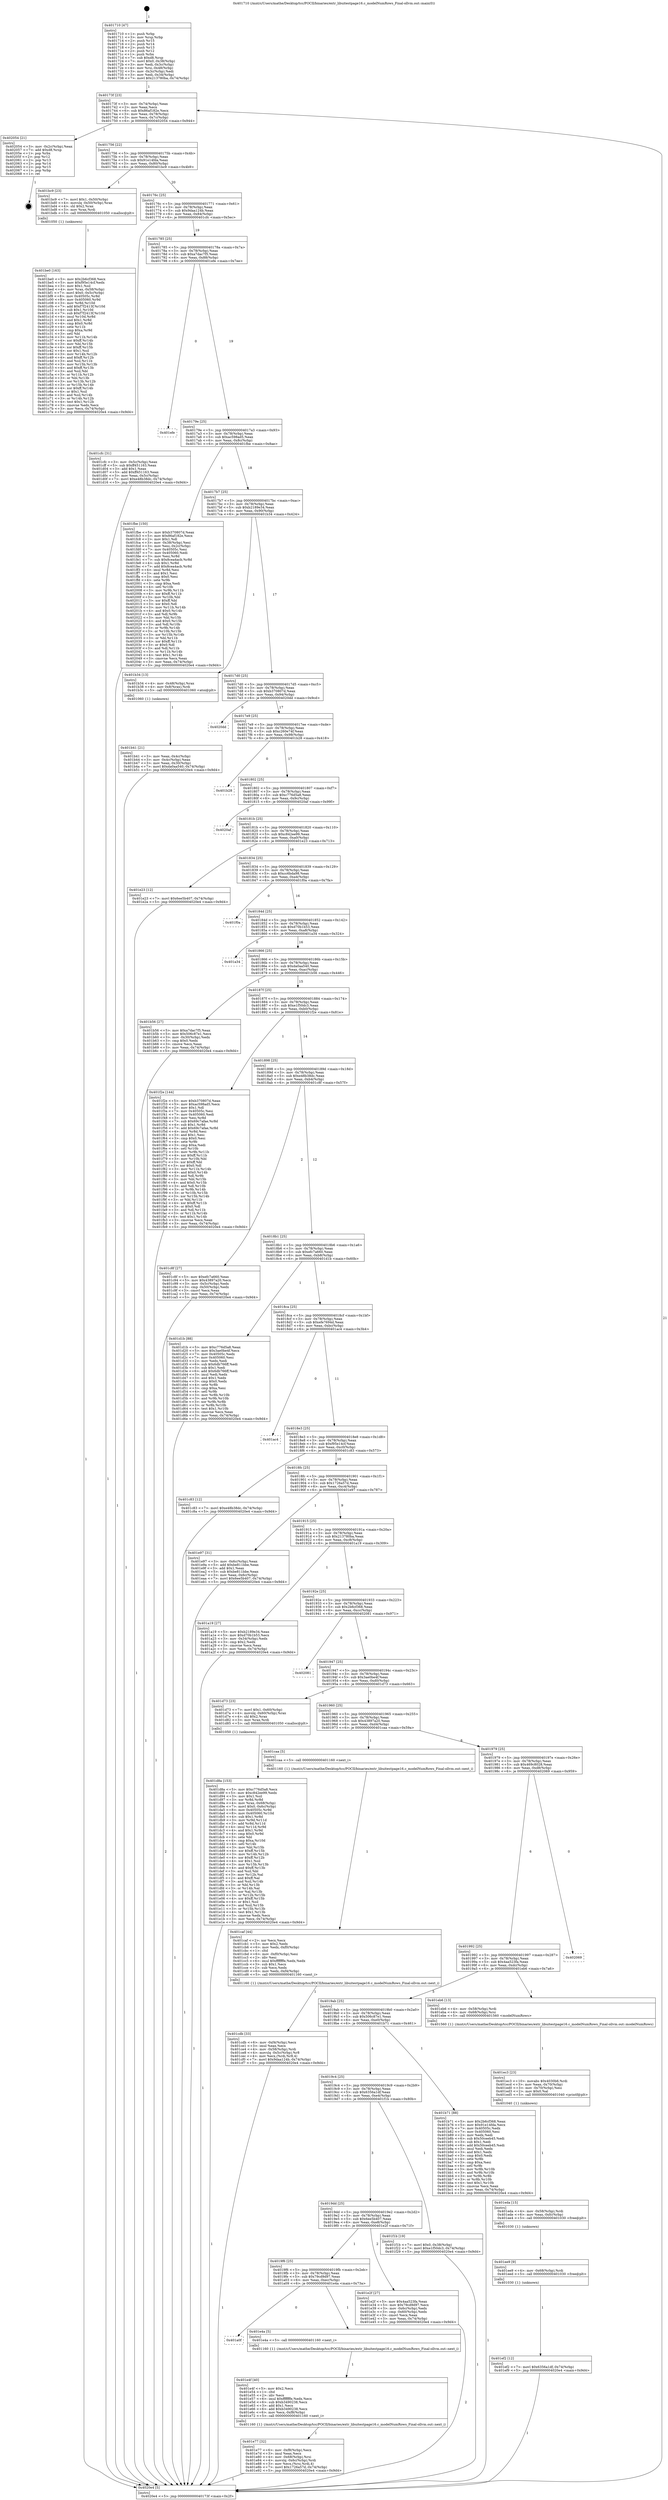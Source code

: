 digraph "0x401710" {
  label = "0x401710 (/mnt/c/Users/mathe/Desktop/tcc/POCII/binaries/extr_libuitestpage16.c_modelNumRows_Final-ollvm.out::main(0))"
  labelloc = "t"
  node[shape=record]

  Entry [label="",width=0.3,height=0.3,shape=circle,fillcolor=black,style=filled]
  "0x40173f" [label="{
     0x40173f [23]\l
     | [instrs]\l
     &nbsp;&nbsp;0x40173f \<+3\>: mov -0x74(%rbp),%eax\l
     &nbsp;&nbsp;0x401742 \<+2\>: mov %eax,%ecx\l
     &nbsp;&nbsp;0x401744 \<+6\>: sub $0x86af182e,%ecx\l
     &nbsp;&nbsp;0x40174a \<+3\>: mov %eax,-0x78(%rbp)\l
     &nbsp;&nbsp;0x40174d \<+3\>: mov %ecx,-0x7c(%rbp)\l
     &nbsp;&nbsp;0x401750 \<+6\>: je 0000000000402054 \<main+0x944\>\l
  }"]
  "0x402054" [label="{
     0x402054 [21]\l
     | [instrs]\l
     &nbsp;&nbsp;0x402054 \<+3\>: mov -0x2c(%rbp),%eax\l
     &nbsp;&nbsp;0x402057 \<+7\>: add $0xd8,%rsp\l
     &nbsp;&nbsp;0x40205e \<+1\>: pop %rbx\l
     &nbsp;&nbsp;0x40205f \<+2\>: pop %r12\l
     &nbsp;&nbsp;0x402061 \<+2\>: pop %r13\l
     &nbsp;&nbsp;0x402063 \<+2\>: pop %r14\l
     &nbsp;&nbsp;0x402065 \<+2\>: pop %r15\l
     &nbsp;&nbsp;0x402067 \<+1\>: pop %rbp\l
     &nbsp;&nbsp;0x402068 \<+1\>: ret\l
  }"]
  "0x401756" [label="{
     0x401756 [22]\l
     | [instrs]\l
     &nbsp;&nbsp;0x401756 \<+5\>: jmp 000000000040175b \<main+0x4b\>\l
     &nbsp;&nbsp;0x40175b \<+3\>: mov -0x78(%rbp),%eax\l
     &nbsp;&nbsp;0x40175e \<+5\>: sub $0x91e14fda,%eax\l
     &nbsp;&nbsp;0x401763 \<+3\>: mov %eax,-0x80(%rbp)\l
     &nbsp;&nbsp;0x401766 \<+6\>: je 0000000000401bc9 \<main+0x4b9\>\l
  }"]
  Exit [label="",width=0.3,height=0.3,shape=circle,fillcolor=black,style=filled,peripheries=2]
  "0x401bc9" [label="{
     0x401bc9 [23]\l
     | [instrs]\l
     &nbsp;&nbsp;0x401bc9 \<+7\>: movl $0x1,-0x50(%rbp)\l
     &nbsp;&nbsp;0x401bd0 \<+4\>: movslq -0x50(%rbp),%rax\l
     &nbsp;&nbsp;0x401bd4 \<+4\>: shl $0x2,%rax\l
     &nbsp;&nbsp;0x401bd8 \<+3\>: mov %rax,%rdi\l
     &nbsp;&nbsp;0x401bdb \<+5\>: call 0000000000401050 \<malloc@plt\>\l
     | [calls]\l
     &nbsp;&nbsp;0x401050 \{1\} (unknown)\l
  }"]
  "0x40176c" [label="{
     0x40176c [25]\l
     | [instrs]\l
     &nbsp;&nbsp;0x40176c \<+5\>: jmp 0000000000401771 \<main+0x61\>\l
     &nbsp;&nbsp;0x401771 \<+3\>: mov -0x78(%rbp),%eax\l
     &nbsp;&nbsp;0x401774 \<+5\>: sub $0x9daa124b,%eax\l
     &nbsp;&nbsp;0x401779 \<+6\>: mov %eax,-0x84(%rbp)\l
     &nbsp;&nbsp;0x40177f \<+6\>: je 0000000000401cfc \<main+0x5ec\>\l
  }"]
  "0x401ef2" [label="{
     0x401ef2 [12]\l
     | [instrs]\l
     &nbsp;&nbsp;0x401ef2 \<+7\>: movl $0x6356a1df,-0x74(%rbp)\l
     &nbsp;&nbsp;0x401ef9 \<+5\>: jmp 00000000004020e4 \<main+0x9d4\>\l
  }"]
  "0x401cfc" [label="{
     0x401cfc [31]\l
     | [instrs]\l
     &nbsp;&nbsp;0x401cfc \<+3\>: mov -0x5c(%rbp),%eax\l
     &nbsp;&nbsp;0x401cff \<+5\>: sub $0xff451163,%eax\l
     &nbsp;&nbsp;0x401d04 \<+3\>: add $0x1,%eax\l
     &nbsp;&nbsp;0x401d07 \<+5\>: add $0xff451163,%eax\l
     &nbsp;&nbsp;0x401d0c \<+3\>: mov %eax,-0x5c(%rbp)\l
     &nbsp;&nbsp;0x401d0f \<+7\>: movl $0xe48b38dc,-0x74(%rbp)\l
     &nbsp;&nbsp;0x401d16 \<+5\>: jmp 00000000004020e4 \<main+0x9d4\>\l
  }"]
  "0x401785" [label="{
     0x401785 [25]\l
     | [instrs]\l
     &nbsp;&nbsp;0x401785 \<+5\>: jmp 000000000040178a \<main+0x7a\>\l
     &nbsp;&nbsp;0x40178a \<+3\>: mov -0x78(%rbp),%eax\l
     &nbsp;&nbsp;0x40178d \<+5\>: sub $0xa7dac7f5,%eax\l
     &nbsp;&nbsp;0x401792 \<+6\>: mov %eax,-0x88(%rbp)\l
     &nbsp;&nbsp;0x401798 \<+6\>: je 0000000000401efe \<main+0x7ee\>\l
  }"]
  "0x401ee9" [label="{
     0x401ee9 [9]\l
     | [instrs]\l
     &nbsp;&nbsp;0x401ee9 \<+4\>: mov -0x68(%rbp),%rdi\l
     &nbsp;&nbsp;0x401eed \<+5\>: call 0000000000401030 \<free@plt\>\l
     | [calls]\l
     &nbsp;&nbsp;0x401030 \{1\} (unknown)\l
  }"]
  "0x401efe" [label="{
     0x401efe\l
  }", style=dashed]
  "0x40179e" [label="{
     0x40179e [25]\l
     | [instrs]\l
     &nbsp;&nbsp;0x40179e \<+5\>: jmp 00000000004017a3 \<main+0x93\>\l
     &nbsp;&nbsp;0x4017a3 \<+3\>: mov -0x78(%rbp),%eax\l
     &nbsp;&nbsp;0x4017a6 \<+5\>: sub $0xac598ad5,%eax\l
     &nbsp;&nbsp;0x4017ab \<+6\>: mov %eax,-0x8c(%rbp)\l
     &nbsp;&nbsp;0x4017b1 \<+6\>: je 0000000000401fbe \<main+0x8ae\>\l
  }"]
  "0x401eda" [label="{
     0x401eda [15]\l
     | [instrs]\l
     &nbsp;&nbsp;0x401eda \<+4\>: mov -0x58(%rbp),%rdi\l
     &nbsp;&nbsp;0x401ede \<+6\>: mov %eax,-0xfc(%rbp)\l
     &nbsp;&nbsp;0x401ee4 \<+5\>: call 0000000000401030 \<free@plt\>\l
     | [calls]\l
     &nbsp;&nbsp;0x401030 \{1\} (unknown)\l
  }"]
  "0x401fbe" [label="{
     0x401fbe [150]\l
     | [instrs]\l
     &nbsp;&nbsp;0x401fbe \<+5\>: mov $0xb370807d,%eax\l
     &nbsp;&nbsp;0x401fc3 \<+5\>: mov $0x86af182e,%ecx\l
     &nbsp;&nbsp;0x401fc8 \<+2\>: mov $0x1,%dl\l
     &nbsp;&nbsp;0x401fca \<+3\>: mov -0x38(%rbp),%esi\l
     &nbsp;&nbsp;0x401fcd \<+3\>: mov %esi,-0x2c(%rbp)\l
     &nbsp;&nbsp;0x401fd0 \<+7\>: mov 0x40505c,%esi\l
     &nbsp;&nbsp;0x401fd7 \<+7\>: mov 0x405060,%edi\l
     &nbsp;&nbsp;0x401fde \<+3\>: mov %esi,%r8d\l
     &nbsp;&nbsp;0x401fe1 \<+7\>: sub $0x8cea4acb,%r8d\l
     &nbsp;&nbsp;0x401fe8 \<+4\>: sub $0x1,%r8d\l
     &nbsp;&nbsp;0x401fec \<+7\>: add $0x8cea4acb,%r8d\l
     &nbsp;&nbsp;0x401ff3 \<+4\>: imul %r8d,%esi\l
     &nbsp;&nbsp;0x401ff7 \<+3\>: and $0x1,%esi\l
     &nbsp;&nbsp;0x401ffa \<+3\>: cmp $0x0,%esi\l
     &nbsp;&nbsp;0x401ffd \<+4\>: sete %r9b\l
     &nbsp;&nbsp;0x402001 \<+3\>: cmp $0xa,%edi\l
     &nbsp;&nbsp;0x402004 \<+4\>: setl %r10b\l
     &nbsp;&nbsp;0x402008 \<+3\>: mov %r9b,%r11b\l
     &nbsp;&nbsp;0x40200b \<+4\>: xor $0xff,%r11b\l
     &nbsp;&nbsp;0x40200f \<+3\>: mov %r10b,%bl\l
     &nbsp;&nbsp;0x402012 \<+3\>: xor $0xff,%bl\l
     &nbsp;&nbsp;0x402015 \<+3\>: xor $0x0,%dl\l
     &nbsp;&nbsp;0x402018 \<+3\>: mov %r11b,%r14b\l
     &nbsp;&nbsp;0x40201b \<+4\>: and $0x0,%r14b\l
     &nbsp;&nbsp;0x40201f \<+3\>: and %dl,%r9b\l
     &nbsp;&nbsp;0x402022 \<+3\>: mov %bl,%r15b\l
     &nbsp;&nbsp;0x402025 \<+4\>: and $0x0,%r15b\l
     &nbsp;&nbsp;0x402029 \<+3\>: and %dl,%r10b\l
     &nbsp;&nbsp;0x40202c \<+3\>: or %r9b,%r14b\l
     &nbsp;&nbsp;0x40202f \<+3\>: or %r10b,%r15b\l
     &nbsp;&nbsp;0x402032 \<+3\>: xor %r15b,%r14b\l
     &nbsp;&nbsp;0x402035 \<+3\>: or %bl,%r11b\l
     &nbsp;&nbsp;0x402038 \<+4\>: xor $0xff,%r11b\l
     &nbsp;&nbsp;0x40203c \<+3\>: or $0x0,%dl\l
     &nbsp;&nbsp;0x40203f \<+3\>: and %dl,%r11b\l
     &nbsp;&nbsp;0x402042 \<+3\>: or %r11b,%r14b\l
     &nbsp;&nbsp;0x402045 \<+4\>: test $0x1,%r14b\l
     &nbsp;&nbsp;0x402049 \<+3\>: cmovne %ecx,%eax\l
     &nbsp;&nbsp;0x40204c \<+3\>: mov %eax,-0x74(%rbp)\l
     &nbsp;&nbsp;0x40204f \<+5\>: jmp 00000000004020e4 \<main+0x9d4\>\l
  }"]
  "0x4017b7" [label="{
     0x4017b7 [25]\l
     | [instrs]\l
     &nbsp;&nbsp;0x4017b7 \<+5\>: jmp 00000000004017bc \<main+0xac\>\l
     &nbsp;&nbsp;0x4017bc \<+3\>: mov -0x78(%rbp),%eax\l
     &nbsp;&nbsp;0x4017bf \<+5\>: sub $0xb2189e34,%eax\l
     &nbsp;&nbsp;0x4017c4 \<+6\>: mov %eax,-0x90(%rbp)\l
     &nbsp;&nbsp;0x4017ca \<+6\>: je 0000000000401b34 \<main+0x424\>\l
  }"]
  "0x401ec3" [label="{
     0x401ec3 [23]\l
     | [instrs]\l
     &nbsp;&nbsp;0x401ec3 \<+10\>: movabs $0x4030b6,%rdi\l
     &nbsp;&nbsp;0x401ecd \<+3\>: mov %eax,-0x70(%rbp)\l
     &nbsp;&nbsp;0x401ed0 \<+3\>: mov -0x70(%rbp),%esi\l
     &nbsp;&nbsp;0x401ed3 \<+2\>: mov $0x0,%al\l
     &nbsp;&nbsp;0x401ed5 \<+5\>: call 0000000000401040 \<printf@plt\>\l
     | [calls]\l
     &nbsp;&nbsp;0x401040 \{1\} (unknown)\l
  }"]
  "0x401b34" [label="{
     0x401b34 [13]\l
     | [instrs]\l
     &nbsp;&nbsp;0x401b34 \<+4\>: mov -0x48(%rbp),%rax\l
     &nbsp;&nbsp;0x401b38 \<+4\>: mov 0x8(%rax),%rdi\l
     &nbsp;&nbsp;0x401b3c \<+5\>: call 0000000000401060 \<atoi@plt\>\l
     | [calls]\l
     &nbsp;&nbsp;0x401060 \{1\} (unknown)\l
  }"]
  "0x4017d0" [label="{
     0x4017d0 [25]\l
     | [instrs]\l
     &nbsp;&nbsp;0x4017d0 \<+5\>: jmp 00000000004017d5 \<main+0xc5\>\l
     &nbsp;&nbsp;0x4017d5 \<+3\>: mov -0x78(%rbp),%eax\l
     &nbsp;&nbsp;0x4017d8 \<+5\>: sub $0xb370807d,%eax\l
     &nbsp;&nbsp;0x4017dd \<+6\>: mov %eax,-0x94(%rbp)\l
     &nbsp;&nbsp;0x4017e3 \<+6\>: je 00000000004020dd \<main+0x9cd\>\l
  }"]
  "0x401e77" [label="{
     0x401e77 [32]\l
     | [instrs]\l
     &nbsp;&nbsp;0x401e77 \<+6\>: mov -0xf8(%rbp),%ecx\l
     &nbsp;&nbsp;0x401e7d \<+3\>: imul %eax,%ecx\l
     &nbsp;&nbsp;0x401e80 \<+4\>: mov -0x68(%rbp),%rsi\l
     &nbsp;&nbsp;0x401e84 \<+4\>: movslq -0x6c(%rbp),%rdi\l
     &nbsp;&nbsp;0x401e88 \<+3\>: mov %ecx,(%rsi,%rdi,4)\l
     &nbsp;&nbsp;0x401e8b \<+7\>: movl $0x1726a57d,-0x74(%rbp)\l
     &nbsp;&nbsp;0x401e92 \<+5\>: jmp 00000000004020e4 \<main+0x9d4\>\l
  }"]
  "0x4020dd" [label="{
     0x4020dd\l
  }", style=dashed]
  "0x4017e9" [label="{
     0x4017e9 [25]\l
     | [instrs]\l
     &nbsp;&nbsp;0x4017e9 \<+5\>: jmp 00000000004017ee \<main+0xde\>\l
     &nbsp;&nbsp;0x4017ee \<+3\>: mov -0x78(%rbp),%eax\l
     &nbsp;&nbsp;0x4017f1 \<+5\>: sub $0xc260e74f,%eax\l
     &nbsp;&nbsp;0x4017f6 \<+6\>: mov %eax,-0x98(%rbp)\l
     &nbsp;&nbsp;0x4017fc \<+6\>: je 0000000000401b28 \<main+0x418\>\l
  }"]
  "0x401e4f" [label="{
     0x401e4f [40]\l
     | [instrs]\l
     &nbsp;&nbsp;0x401e4f \<+5\>: mov $0x2,%ecx\l
     &nbsp;&nbsp;0x401e54 \<+1\>: cltd\l
     &nbsp;&nbsp;0x401e55 \<+2\>: idiv %ecx\l
     &nbsp;&nbsp;0x401e57 \<+6\>: imul $0xfffffffe,%edx,%ecx\l
     &nbsp;&nbsp;0x401e5d \<+6\>: sub $0xb3490238,%ecx\l
     &nbsp;&nbsp;0x401e63 \<+3\>: add $0x1,%ecx\l
     &nbsp;&nbsp;0x401e66 \<+6\>: add $0xb3490238,%ecx\l
     &nbsp;&nbsp;0x401e6c \<+6\>: mov %ecx,-0xf8(%rbp)\l
     &nbsp;&nbsp;0x401e72 \<+5\>: call 0000000000401160 \<next_i\>\l
     | [calls]\l
     &nbsp;&nbsp;0x401160 \{1\} (/mnt/c/Users/mathe/Desktop/tcc/POCII/binaries/extr_libuitestpage16.c_modelNumRows_Final-ollvm.out::next_i)\l
  }"]
  "0x401b28" [label="{
     0x401b28\l
  }", style=dashed]
  "0x401802" [label="{
     0x401802 [25]\l
     | [instrs]\l
     &nbsp;&nbsp;0x401802 \<+5\>: jmp 0000000000401807 \<main+0xf7\>\l
     &nbsp;&nbsp;0x401807 \<+3\>: mov -0x78(%rbp),%eax\l
     &nbsp;&nbsp;0x40180a \<+5\>: sub $0xc776d5a8,%eax\l
     &nbsp;&nbsp;0x40180f \<+6\>: mov %eax,-0x9c(%rbp)\l
     &nbsp;&nbsp;0x401815 \<+6\>: je 00000000004020af \<main+0x99f\>\l
  }"]
  "0x401a0f" [label="{
     0x401a0f\l
  }", style=dashed]
  "0x4020af" [label="{
     0x4020af\l
  }", style=dashed]
  "0x40181b" [label="{
     0x40181b [25]\l
     | [instrs]\l
     &nbsp;&nbsp;0x40181b \<+5\>: jmp 0000000000401820 \<main+0x110\>\l
     &nbsp;&nbsp;0x401820 \<+3\>: mov -0x78(%rbp),%eax\l
     &nbsp;&nbsp;0x401823 \<+5\>: sub $0xc842ee99,%eax\l
     &nbsp;&nbsp;0x401828 \<+6\>: mov %eax,-0xa0(%rbp)\l
     &nbsp;&nbsp;0x40182e \<+6\>: je 0000000000401e23 \<main+0x713\>\l
  }"]
  "0x401e4a" [label="{
     0x401e4a [5]\l
     | [instrs]\l
     &nbsp;&nbsp;0x401e4a \<+5\>: call 0000000000401160 \<next_i\>\l
     | [calls]\l
     &nbsp;&nbsp;0x401160 \{1\} (/mnt/c/Users/mathe/Desktop/tcc/POCII/binaries/extr_libuitestpage16.c_modelNumRows_Final-ollvm.out::next_i)\l
  }"]
  "0x401e23" [label="{
     0x401e23 [12]\l
     | [instrs]\l
     &nbsp;&nbsp;0x401e23 \<+7\>: movl $0x6ee5b407,-0x74(%rbp)\l
     &nbsp;&nbsp;0x401e2a \<+5\>: jmp 00000000004020e4 \<main+0x9d4\>\l
  }"]
  "0x401834" [label="{
     0x401834 [25]\l
     | [instrs]\l
     &nbsp;&nbsp;0x401834 \<+5\>: jmp 0000000000401839 \<main+0x129\>\l
     &nbsp;&nbsp;0x401839 \<+3\>: mov -0x78(%rbp),%eax\l
     &nbsp;&nbsp;0x40183c \<+5\>: sub $0xcc6bda98,%eax\l
     &nbsp;&nbsp;0x401841 \<+6\>: mov %eax,-0xa4(%rbp)\l
     &nbsp;&nbsp;0x401847 \<+6\>: je 0000000000401f0a \<main+0x7fa\>\l
  }"]
  "0x4019f6" [label="{
     0x4019f6 [25]\l
     | [instrs]\l
     &nbsp;&nbsp;0x4019f6 \<+5\>: jmp 00000000004019fb \<main+0x2eb\>\l
     &nbsp;&nbsp;0x4019fb \<+3\>: mov -0x78(%rbp),%eax\l
     &nbsp;&nbsp;0x4019fe \<+5\>: sub $0x79cd9d97,%eax\l
     &nbsp;&nbsp;0x401a03 \<+6\>: mov %eax,-0xec(%rbp)\l
     &nbsp;&nbsp;0x401a09 \<+6\>: je 0000000000401e4a \<main+0x73a\>\l
  }"]
  "0x401f0a" [label="{
     0x401f0a\l
  }", style=dashed]
  "0x40184d" [label="{
     0x40184d [25]\l
     | [instrs]\l
     &nbsp;&nbsp;0x40184d \<+5\>: jmp 0000000000401852 \<main+0x142\>\l
     &nbsp;&nbsp;0x401852 \<+3\>: mov -0x78(%rbp),%eax\l
     &nbsp;&nbsp;0x401855 \<+5\>: sub $0xd70b1b53,%eax\l
     &nbsp;&nbsp;0x40185a \<+6\>: mov %eax,-0xa8(%rbp)\l
     &nbsp;&nbsp;0x401860 \<+6\>: je 0000000000401a34 \<main+0x324\>\l
  }"]
  "0x401e2f" [label="{
     0x401e2f [27]\l
     | [instrs]\l
     &nbsp;&nbsp;0x401e2f \<+5\>: mov $0x4aa523fa,%eax\l
     &nbsp;&nbsp;0x401e34 \<+5\>: mov $0x79cd9d97,%ecx\l
     &nbsp;&nbsp;0x401e39 \<+3\>: mov -0x6c(%rbp),%edx\l
     &nbsp;&nbsp;0x401e3c \<+3\>: cmp -0x60(%rbp),%edx\l
     &nbsp;&nbsp;0x401e3f \<+3\>: cmovl %ecx,%eax\l
     &nbsp;&nbsp;0x401e42 \<+3\>: mov %eax,-0x74(%rbp)\l
     &nbsp;&nbsp;0x401e45 \<+5\>: jmp 00000000004020e4 \<main+0x9d4\>\l
  }"]
  "0x401a34" [label="{
     0x401a34\l
  }", style=dashed]
  "0x401866" [label="{
     0x401866 [25]\l
     | [instrs]\l
     &nbsp;&nbsp;0x401866 \<+5\>: jmp 000000000040186b \<main+0x15b\>\l
     &nbsp;&nbsp;0x40186b \<+3\>: mov -0x78(%rbp),%eax\l
     &nbsp;&nbsp;0x40186e \<+5\>: sub $0xda0aa540,%eax\l
     &nbsp;&nbsp;0x401873 \<+6\>: mov %eax,-0xac(%rbp)\l
     &nbsp;&nbsp;0x401879 \<+6\>: je 0000000000401b56 \<main+0x446\>\l
  }"]
  "0x4019dd" [label="{
     0x4019dd [25]\l
     | [instrs]\l
     &nbsp;&nbsp;0x4019dd \<+5\>: jmp 00000000004019e2 \<main+0x2d2\>\l
     &nbsp;&nbsp;0x4019e2 \<+3\>: mov -0x78(%rbp),%eax\l
     &nbsp;&nbsp;0x4019e5 \<+5\>: sub $0x6ee5b407,%eax\l
     &nbsp;&nbsp;0x4019ea \<+6\>: mov %eax,-0xe8(%rbp)\l
     &nbsp;&nbsp;0x4019f0 \<+6\>: je 0000000000401e2f \<main+0x71f\>\l
  }"]
  "0x401b56" [label="{
     0x401b56 [27]\l
     | [instrs]\l
     &nbsp;&nbsp;0x401b56 \<+5\>: mov $0xa7dac7f5,%eax\l
     &nbsp;&nbsp;0x401b5b \<+5\>: mov $0x506c87e1,%ecx\l
     &nbsp;&nbsp;0x401b60 \<+3\>: mov -0x30(%rbp),%edx\l
     &nbsp;&nbsp;0x401b63 \<+3\>: cmp $0x0,%edx\l
     &nbsp;&nbsp;0x401b66 \<+3\>: cmove %ecx,%eax\l
     &nbsp;&nbsp;0x401b69 \<+3\>: mov %eax,-0x74(%rbp)\l
     &nbsp;&nbsp;0x401b6c \<+5\>: jmp 00000000004020e4 \<main+0x9d4\>\l
  }"]
  "0x40187f" [label="{
     0x40187f [25]\l
     | [instrs]\l
     &nbsp;&nbsp;0x40187f \<+5\>: jmp 0000000000401884 \<main+0x174\>\l
     &nbsp;&nbsp;0x401884 \<+3\>: mov -0x78(%rbp),%eax\l
     &nbsp;&nbsp;0x401887 \<+5\>: sub $0xe1f50dc3,%eax\l
     &nbsp;&nbsp;0x40188c \<+6\>: mov %eax,-0xb0(%rbp)\l
     &nbsp;&nbsp;0x401892 \<+6\>: je 0000000000401f2e \<main+0x81e\>\l
  }"]
  "0x401f1b" [label="{
     0x401f1b [19]\l
     | [instrs]\l
     &nbsp;&nbsp;0x401f1b \<+7\>: movl $0x0,-0x38(%rbp)\l
     &nbsp;&nbsp;0x401f22 \<+7\>: movl $0xe1f50dc3,-0x74(%rbp)\l
     &nbsp;&nbsp;0x401f29 \<+5\>: jmp 00000000004020e4 \<main+0x9d4\>\l
  }"]
  "0x401f2e" [label="{
     0x401f2e [144]\l
     | [instrs]\l
     &nbsp;&nbsp;0x401f2e \<+5\>: mov $0xb370807d,%eax\l
     &nbsp;&nbsp;0x401f33 \<+5\>: mov $0xac598ad5,%ecx\l
     &nbsp;&nbsp;0x401f38 \<+2\>: mov $0x1,%dl\l
     &nbsp;&nbsp;0x401f3a \<+7\>: mov 0x40505c,%esi\l
     &nbsp;&nbsp;0x401f41 \<+7\>: mov 0x405060,%edi\l
     &nbsp;&nbsp;0x401f48 \<+3\>: mov %esi,%r8d\l
     &nbsp;&nbsp;0x401f4b \<+7\>: sub $0x69c7afae,%r8d\l
     &nbsp;&nbsp;0x401f52 \<+4\>: sub $0x1,%r8d\l
     &nbsp;&nbsp;0x401f56 \<+7\>: add $0x69c7afae,%r8d\l
     &nbsp;&nbsp;0x401f5d \<+4\>: imul %r8d,%esi\l
     &nbsp;&nbsp;0x401f61 \<+3\>: and $0x1,%esi\l
     &nbsp;&nbsp;0x401f64 \<+3\>: cmp $0x0,%esi\l
     &nbsp;&nbsp;0x401f67 \<+4\>: sete %r9b\l
     &nbsp;&nbsp;0x401f6b \<+3\>: cmp $0xa,%edi\l
     &nbsp;&nbsp;0x401f6e \<+4\>: setl %r10b\l
     &nbsp;&nbsp;0x401f72 \<+3\>: mov %r9b,%r11b\l
     &nbsp;&nbsp;0x401f75 \<+4\>: xor $0xff,%r11b\l
     &nbsp;&nbsp;0x401f79 \<+3\>: mov %r10b,%bl\l
     &nbsp;&nbsp;0x401f7c \<+3\>: xor $0xff,%bl\l
     &nbsp;&nbsp;0x401f7f \<+3\>: xor $0x0,%dl\l
     &nbsp;&nbsp;0x401f82 \<+3\>: mov %r11b,%r14b\l
     &nbsp;&nbsp;0x401f85 \<+4\>: and $0x0,%r14b\l
     &nbsp;&nbsp;0x401f89 \<+3\>: and %dl,%r9b\l
     &nbsp;&nbsp;0x401f8c \<+3\>: mov %bl,%r15b\l
     &nbsp;&nbsp;0x401f8f \<+4\>: and $0x0,%r15b\l
     &nbsp;&nbsp;0x401f93 \<+3\>: and %dl,%r10b\l
     &nbsp;&nbsp;0x401f96 \<+3\>: or %r9b,%r14b\l
     &nbsp;&nbsp;0x401f99 \<+3\>: or %r10b,%r15b\l
     &nbsp;&nbsp;0x401f9c \<+3\>: xor %r15b,%r14b\l
     &nbsp;&nbsp;0x401f9f \<+3\>: or %bl,%r11b\l
     &nbsp;&nbsp;0x401fa2 \<+4\>: xor $0xff,%r11b\l
     &nbsp;&nbsp;0x401fa6 \<+3\>: or $0x0,%dl\l
     &nbsp;&nbsp;0x401fa9 \<+3\>: and %dl,%r11b\l
     &nbsp;&nbsp;0x401fac \<+3\>: or %r11b,%r14b\l
     &nbsp;&nbsp;0x401faf \<+4\>: test $0x1,%r14b\l
     &nbsp;&nbsp;0x401fb3 \<+3\>: cmovne %ecx,%eax\l
     &nbsp;&nbsp;0x401fb6 \<+3\>: mov %eax,-0x74(%rbp)\l
     &nbsp;&nbsp;0x401fb9 \<+5\>: jmp 00000000004020e4 \<main+0x9d4\>\l
  }"]
  "0x401898" [label="{
     0x401898 [25]\l
     | [instrs]\l
     &nbsp;&nbsp;0x401898 \<+5\>: jmp 000000000040189d \<main+0x18d\>\l
     &nbsp;&nbsp;0x40189d \<+3\>: mov -0x78(%rbp),%eax\l
     &nbsp;&nbsp;0x4018a0 \<+5\>: sub $0xe48b38dc,%eax\l
     &nbsp;&nbsp;0x4018a5 \<+6\>: mov %eax,-0xb4(%rbp)\l
     &nbsp;&nbsp;0x4018ab \<+6\>: je 0000000000401c8f \<main+0x57f\>\l
  }"]
  "0x401d8a" [label="{
     0x401d8a [153]\l
     | [instrs]\l
     &nbsp;&nbsp;0x401d8a \<+5\>: mov $0xc776d5a8,%ecx\l
     &nbsp;&nbsp;0x401d8f \<+5\>: mov $0xc842ee99,%edx\l
     &nbsp;&nbsp;0x401d94 \<+3\>: mov $0x1,%sil\l
     &nbsp;&nbsp;0x401d97 \<+3\>: xor %r8d,%r8d\l
     &nbsp;&nbsp;0x401d9a \<+4\>: mov %rax,-0x68(%rbp)\l
     &nbsp;&nbsp;0x401d9e \<+7\>: movl $0x0,-0x6c(%rbp)\l
     &nbsp;&nbsp;0x401da5 \<+8\>: mov 0x40505c,%r9d\l
     &nbsp;&nbsp;0x401dad \<+8\>: mov 0x405060,%r10d\l
     &nbsp;&nbsp;0x401db5 \<+4\>: sub $0x1,%r8d\l
     &nbsp;&nbsp;0x401db9 \<+3\>: mov %r9d,%r11d\l
     &nbsp;&nbsp;0x401dbc \<+3\>: add %r8d,%r11d\l
     &nbsp;&nbsp;0x401dbf \<+4\>: imul %r11d,%r9d\l
     &nbsp;&nbsp;0x401dc3 \<+4\>: and $0x1,%r9d\l
     &nbsp;&nbsp;0x401dc7 \<+4\>: cmp $0x0,%r9d\l
     &nbsp;&nbsp;0x401dcb \<+3\>: sete %bl\l
     &nbsp;&nbsp;0x401dce \<+4\>: cmp $0xa,%r10d\l
     &nbsp;&nbsp;0x401dd2 \<+4\>: setl %r14b\l
     &nbsp;&nbsp;0x401dd6 \<+3\>: mov %bl,%r15b\l
     &nbsp;&nbsp;0x401dd9 \<+4\>: xor $0xff,%r15b\l
     &nbsp;&nbsp;0x401ddd \<+3\>: mov %r14b,%r12b\l
     &nbsp;&nbsp;0x401de0 \<+4\>: xor $0xff,%r12b\l
     &nbsp;&nbsp;0x401de4 \<+4\>: xor $0x1,%sil\l
     &nbsp;&nbsp;0x401de8 \<+3\>: mov %r15b,%r13b\l
     &nbsp;&nbsp;0x401deb \<+4\>: and $0xff,%r13b\l
     &nbsp;&nbsp;0x401def \<+3\>: and %sil,%bl\l
     &nbsp;&nbsp;0x401df2 \<+3\>: mov %r12b,%al\l
     &nbsp;&nbsp;0x401df5 \<+2\>: and $0xff,%al\l
     &nbsp;&nbsp;0x401df7 \<+3\>: and %sil,%r14b\l
     &nbsp;&nbsp;0x401dfa \<+3\>: or %bl,%r13b\l
     &nbsp;&nbsp;0x401dfd \<+3\>: or %r14b,%al\l
     &nbsp;&nbsp;0x401e00 \<+3\>: xor %al,%r13b\l
     &nbsp;&nbsp;0x401e03 \<+3\>: or %r12b,%r15b\l
     &nbsp;&nbsp;0x401e06 \<+4\>: xor $0xff,%r15b\l
     &nbsp;&nbsp;0x401e0a \<+4\>: or $0x1,%sil\l
     &nbsp;&nbsp;0x401e0e \<+3\>: and %sil,%r15b\l
     &nbsp;&nbsp;0x401e11 \<+3\>: or %r15b,%r13b\l
     &nbsp;&nbsp;0x401e14 \<+4\>: test $0x1,%r13b\l
     &nbsp;&nbsp;0x401e18 \<+3\>: cmovne %edx,%ecx\l
     &nbsp;&nbsp;0x401e1b \<+3\>: mov %ecx,-0x74(%rbp)\l
     &nbsp;&nbsp;0x401e1e \<+5\>: jmp 00000000004020e4 \<main+0x9d4\>\l
  }"]
  "0x401c8f" [label="{
     0x401c8f [27]\l
     | [instrs]\l
     &nbsp;&nbsp;0x401c8f \<+5\>: mov $0xefc7a660,%eax\l
     &nbsp;&nbsp;0x401c94 \<+5\>: mov $0x43897a20,%ecx\l
     &nbsp;&nbsp;0x401c99 \<+3\>: mov -0x5c(%rbp),%edx\l
     &nbsp;&nbsp;0x401c9c \<+3\>: cmp -0x50(%rbp),%edx\l
     &nbsp;&nbsp;0x401c9f \<+3\>: cmovl %ecx,%eax\l
     &nbsp;&nbsp;0x401ca2 \<+3\>: mov %eax,-0x74(%rbp)\l
     &nbsp;&nbsp;0x401ca5 \<+5\>: jmp 00000000004020e4 \<main+0x9d4\>\l
  }"]
  "0x4018b1" [label="{
     0x4018b1 [25]\l
     | [instrs]\l
     &nbsp;&nbsp;0x4018b1 \<+5\>: jmp 00000000004018b6 \<main+0x1a6\>\l
     &nbsp;&nbsp;0x4018b6 \<+3\>: mov -0x78(%rbp),%eax\l
     &nbsp;&nbsp;0x4018b9 \<+5\>: sub $0xefc7a660,%eax\l
     &nbsp;&nbsp;0x4018be \<+6\>: mov %eax,-0xb8(%rbp)\l
     &nbsp;&nbsp;0x4018c4 \<+6\>: je 0000000000401d1b \<main+0x60b\>\l
  }"]
  "0x401cdb" [label="{
     0x401cdb [33]\l
     | [instrs]\l
     &nbsp;&nbsp;0x401cdb \<+6\>: mov -0xf4(%rbp),%ecx\l
     &nbsp;&nbsp;0x401ce1 \<+3\>: imul %eax,%ecx\l
     &nbsp;&nbsp;0x401ce4 \<+4\>: mov -0x58(%rbp),%rdi\l
     &nbsp;&nbsp;0x401ce8 \<+4\>: movslq -0x5c(%rbp),%r8\l
     &nbsp;&nbsp;0x401cec \<+4\>: mov %ecx,(%rdi,%r8,4)\l
     &nbsp;&nbsp;0x401cf0 \<+7\>: movl $0x9daa124b,-0x74(%rbp)\l
     &nbsp;&nbsp;0x401cf7 \<+5\>: jmp 00000000004020e4 \<main+0x9d4\>\l
  }"]
  "0x401d1b" [label="{
     0x401d1b [88]\l
     | [instrs]\l
     &nbsp;&nbsp;0x401d1b \<+5\>: mov $0xc776d5a8,%eax\l
     &nbsp;&nbsp;0x401d20 \<+5\>: mov $0x3ae0be4f,%ecx\l
     &nbsp;&nbsp;0x401d25 \<+7\>: mov 0x40505c,%edx\l
     &nbsp;&nbsp;0x401d2c \<+7\>: mov 0x405060,%esi\l
     &nbsp;&nbsp;0x401d33 \<+2\>: mov %edx,%edi\l
     &nbsp;&nbsp;0x401d35 \<+6\>: sub $0x6db766ff,%edi\l
     &nbsp;&nbsp;0x401d3b \<+3\>: sub $0x1,%edi\l
     &nbsp;&nbsp;0x401d3e \<+6\>: add $0x6db766ff,%edi\l
     &nbsp;&nbsp;0x401d44 \<+3\>: imul %edi,%edx\l
     &nbsp;&nbsp;0x401d47 \<+3\>: and $0x1,%edx\l
     &nbsp;&nbsp;0x401d4a \<+3\>: cmp $0x0,%edx\l
     &nbsp;&nbsp;0x401d4d \<+4\>: sete %r8b\l
     &nbsp;&nbsp;0x401d51 \<+3\>: cmp $0xa,%esi\l
     &nbsp;&nbsp;0x401d54 \<+4\>: setl %r9b\l
     &nbsp;&nbsp;0x401d58 \<+3\>: mov %r8b,%r10b\l
     &nbsp;&nbsp;0x401d5b \<+3\>: and %r9b,%r10b\l
     &nbsp;&nbsp;0x401d5e \<+3\>: xor %r9b,%r8b\l
     &nbsp;&nbsp;0x401d61 \<+3\>: or %r8b,%r10b\l
     &nbsp;&nbsp;0x401d64 \<+4\>: test $0x1,%r10b\l
     &nbsp;&nbsp;0x401d68 \<+3\>: cmovne %ecx,%eax\l
     &nbsp;&nbsp;0x401d6b \<+3\>: mov %eax,-0x74(%rbp)\l
     &nbsp;&nbsp;0x401d6e \<+5\>: jmp 00000000004020e4 \<main+0x9d4\>\l
  }"]
  "0x4018ca" [label="{
     0x4018ca [25]\l
     | [instrs]\l
     &nbsp;&nbsp;0x4018ca \<+5\>: jmp 00000000004018cf \<main+0x1bf\>\l
     &nbsp;&nbsp;0x4018cf \<+3\>: mov -0x78(%rbp),%eax\l
     &nbsp;&nbsp;0x4018d2 \<+5\>: sub $0xefe7694d,%eax\l
     &nbsp;&nbsp;0x4018d7 \<+6\>: mov %eax,-0xbc(%rbp)\l
     &nbsp;&nbsp;0x4018dd \<+6\>: je 0000000000401ac4 \<main+0x3b4\>\l
  }"]
  "0x401caf" [label="{
     0x401caf [44]\l
     | [instrs]\l
     &nbsp;&nbsp;0x401caf \<+2\>: xor %ecx,%ecx\l
     &nbsp;&nbsp;0x401cb1 \<+5\>: mov $0x2,%edx\l
     &nbsp;&nbsp;0x401cb6 \<+6\>: mov %edx,-0xf0(%rbp)\l
     &nbsp;&nbsp;0x401cbc \<+1\>: cltd\l
     &nbsp;&nbsp;0x401cbd \<+6\>: mov -0xf0(%rbp),%esi\l
     &nbsp;&nbsp;0x401cc3 \<+2\>: idiv %esi\l
     &nbsp;&nbsp;0x401cc5 \<+6\>: imul $0xfffffffe,%edx,%edx\l
     &nbsp;&nbsp;0x401ccb \<+3\>: sub $0x1,%ecx\l
     &nbsp;&nbsp;0x401cce \<+2\>: sub %ecx,%edx\l
     &nbsp;&nbsp;0x401cd0 \<+6\>: mov %edx,-0xf4(%rbp)\l
     &nbsp;&nbsp;0x401cd6 \<+5\>: call 0000000000401160 \<next_i\>\l
     | [calls]\l
     &nbsp;&nbsp;0x401160 \{1\} (/mnt/c/Users/mathe/Desktop/tcc/POCII/binaries/extr_libuitestpage16.c_modelNumRows_Final-ollvm.out::next_i)\l
  }"]
  "0x401ac4" [label="{
     0x401ac4\l
  }", style=dashed]
  "0x4018e3" [label="{
     0x4018e3 [25]\l
     | [instrs]\l
     &nbsp;&nbsp;0x4018e3 \<+5\>: jmp 00000000004018e8 \<main+0x1d8\>\l
     &nbsp;&nbsp;0x4018e8 \<+3\>: mov -0x78(%rbp),%eax\l
     &nbsp;&nbsp;0x4018eb \<+5\>: sub $0xf95e14cf,%eax\l
     &nbsp;&nbsp;0x4018f0 \<+6\>: mov %eax,-0xc0(%rbp)\l
     &nbsp;&nbsp;0x4018f6 \<+6\>: je 0000000000401c83 \<main+0x573\>\l
  }"]
  "0x401be0" [label="{
     0x401be0 [163]\l
     | [instrs]\l
     &nbsp;&nbsp;0x401be0 \<+5\>: mov $0x2b6cf368,%ecx\l
     &nbsp;&nbsp;0x401be5 \<+5\>: mov $0xf95e14cf,%edx\l
     &nbsp;&nbsp;0x401bea \<+3\>: mov $0x1,%sil\l
     &nbsp;&nbsp;0x401bed \<+4\>: mov %rax,-0x58(%rbp)\l
     &nbsp;&nbsp;0x401bf1 \<+7\>: movl $0x0,-0x5c(%rbp)\l
     &nbsp;&nbsp;0x401bf8 \<+8\>: mov 0x40505c,%r8d\l
     &nbsp;&nbsp;0x401c00 \<+8\>: mov 0x405060,%r9d\l
     &nbsp;&nbsp;0x401c08 \<+3\>: mov %r8d,%r10d\l
     &nbsp;&nbsp;0x401c0b \<+7\>: add $0xf7f2413f,%r10d\l
     &nbsp;&nbsp;0x401c12 \<+4\>: sub $0x1,%r10d\l
     &nbsp;&nbsp;0x401c16 \<+7\>: sub $0xf7f2413f,%r10d\l
     &nbsp;&nbsp;0x401c1d \<+4\>: imul %r10d,%r8d\l
     &nbsp;&nbsp;0x401c21 \<+4\>: and $0x1,%r8d\l
     &nbsp;&nbsp;0x401c25 \<+4\>: cmp $0x0,%r8d\l
     &nbsp;&nbsp;0x401c29 \<+4\>: sete %r11b\l
     &nbsp;&nbsp;0x401c2d \<+4\>: cmp $0xa,%r9d\l
     &nbsp;&nbsp;0x401c31 \<+3\>: setl %bl\l
     &nbsp;&nbsp;0x401c34 \<+3\>: mov %r11b,%r14b\l
     &nbsp;&nbsp;0x401c37 \<+4\>: xor $0xff,%r14b\l
     &nbsp;&nbsp;0x401c3b \<+3\>: mov %bl,%r15b\l
     &nbsp;&nbsp;0x401c3e \<+4\>: xor $0xff,%r15b\l
     &nbsp;&nbsp;0x401c42 \<+4\>: xor $0x1,%sil\l
     &nbsp;&nbsp;0x401c46 \<+3\>: mov %r14b,%r12b\l
     &nbsp;&nbsp;0x401c49 \<+4\>: and $0xff,%r12b\l
     &nbsp;&nbsp;0x401c4d \<+3\>: and %sil,%r11b\l
     &nbsp;&nbsp;0x401c50 \<+3\>: mov %r15b,%r13b\l
     &nbsp;&nbsp;0x401c53 \<+4\>: and $0xff,%r13b\l
     &nbsp;&nbsp;0x401c57 \<+3\>: and %sil,%bl\l
     &nbsp;&nbsp;0x401c5a \<+3\>: or %r11b,%r12b\l
     &nbsp;&nbsp;0x401c5d \<+3\>: or %bl,%r13b\l
     &nbsp;&nbsp;0x401c60 \<+3\>: xor %r13b,%r12b\l
     &nbsp;&nbsp;0x401c63 \<+3\>: or %r15b,%r14b\l
     &nbsp;&nbsp;0x401c66 \<+4\>: xor $0xff,%r14b\l
     &nbsp;&nbsp;0x401c6a \<+4\>: or $0x1,%sil\l
     &nbsp;&nbsp;0x401c6e \<+3\>: and %sil,%r14b\l
     &nbsp;&nbsp;0x401c71 \<+3\>: or %r14b,%r12b\l
     &nbsp;&nbsp;0x401c74 \<+4\>: test $0x1,%r12b\l
     &nbsp;&nbsp;0x401c78 \<+3\>: cmovne %edx,%ecx\l
     &nbsp;&nbsp;0x401c7b \<+3\>: mov %ecx,-0x74(%rbp)\l
     &nbsp;&nbsp;0x401c7e \<+5\>: jmp 00000000004020e4 \<main+0x9d4\>\l
  }"]
  "0x401c83" [label="{
     0x401c83 [12]\l
     | [instrs]\l
     &nbsp;&nbsp;0x401c83 \<+7\>: movl $0xe48b38dc,-0x74(%rbp)\l
     &nbsp;&nbsp;0x401c8a \<+5\>: jmp 00000000004020e4 \<main+0x9d4\>\l
  }"]
  "0x4018fc" [label="{
     0x4018fc [25]\l
     | [instrs]\l
     &nbsp;&nbsp;0x4018fc \<+5\>: jmp 0000000000401901 \<main+0x1f1\>\l
     &nbsp;&nbsp;0x401901 \<+3\>: mov -0x78(%rbp),%eax\l
     &nbsp;&nbsp;0x401904 \<+5\>: sub $0x1726a57d,%eax\l
     &nbsp;&nbsp;0x401909 \<+6\>: mov %eax,-0xc4(%rbp)\l
     &nbsp;&nbsp;0x40190f \<+6\>: je 0000000000401e97 \<main+0x787\>\l
  }"]
  "0x4019c4" [label="{
     0x4019c4 [25]\l
     | [instrs]\l
     &nbsp;&nbsp;0x4019c4 \<+5\>: jmp 00000000004019c9 \<main+0x2b9\>\l
     &nbsp;&nbsp;0x4019c9 \<+3\>: mov -0x78(%rbp),%eax\l
     &nbsp;&nbsp;0x4019cc \<+5\>: sub $0x6356a1df,%eax\l
     &nbsp;&nbsp;0x4019d1 \<+6\>: mov %eax,-0xe4(%rbp)\l
     &nbsp;&nbsp;0x4019d7 \<+6\>: je 0000000000401f1b \<main+0x80b\>\l
  }"]
  "0x401e97" [label="{
     0x401e97 [31]\l
     | [instrs]\l
     &nbsp;&nbsp;0x401e97 \<+3\>: mov -0x6c(%rbp),%eax\l
     &nbsp;&nbsp;0x401e9a \<+5\>: add $0xbe811bbe,%eax\l
     &nbsp;&nbsp;0x401e9f \<+3\>: add $0x1,%eax\l
     &nbsp;&nbsp;0x401ea2 \<+5\>: sub $0xbe811bbe,%eax\l
     &nbsp;&nbsp;0x401ea7 \<+3\>: mov %eax,-0x6c(%rbp)\l
     &nbsp;&nbsp;0x401eaa \<+7\>: movl $0x6ee5b407,-0x74(%rbp)\l
     &nbsp;&nbsp;0x401eb1 \<+5\>: jmp 00000000004020e4 \<main+0x9d4\>\l
  }"]
  "0x401915" [label="{
     0x401915 [25]\l
     | [instrs]\l
     &nbsp;&nbsp;0x401915 \<+5\>: jmp 000000000040191a \<main+0x20a\>\l
     &nbsp;&nbsp;0x40191a \<+3\>: mov -0x78(%rbp),%eax\l
     &nbsp;&nbsp;0x40191d \<+5\>: sub $0x213780ba,%eax\l
     &nbsp;&nbsp;0x401922 \<+6\>: mov %eax,-0xc8(%rbp)\l
     &nbsp;&nbsp;0x401928 \<+6\>: je 0000000000401a19 \<main+0x309\>\l
  }"]
  "0x401b71" [label="{
     0x401b71 [88]\l
     | [instrs]\l
     &nbsp;&nbsp;0x401b71 \<+5\>: mov $0x2b6cf368,%eax\l
     &nbsp;&nbsp;0x401b76 \<+5\>: mov $0x91e14fda,%ecx\l
     &nbsp;&nbsp;0x401b7b \<+7\>: mov 0x40505c,%edx\l
     &nbsp;&nbsp;0x401b82 \<+7\>: mov 0x405060,%esi\l
     &nbsp;&nbsp;0x401b89 \<+2\>: mov %edx,%edi\l
     &nbsp;&nbsp;0x401b8b \<+6\>: sub $0x50ceeb45,%edi\l
     &nbsp;&nbsp;0x401b91 \<+3\>: sub $0x1,%edi\l
     &nbsp;&nbsp;0x401b94 \<+6\>: add $0x50ceeb45,%edi\l
     &nbsp;&nbsp;0x401b9a \<+3\>: imul %edi,%edx\l
     &nbsp;&nbsp;0x401b9d \<+3\>: and $0x1,%edx\l
     &nbsp;&nbsp;0x401ba0 \<+3\>: cmp $0x0,%edx\l
     &nbsp;&nbsp;0x401ba3 \<+4\>: sete %r8b\l
     &nbsp;&nbsp;0x401ba7 \<+3\>: cmp $0xa,%esi\l
     &nbsp;&nbsp;0x401baa \<+4\>: setl %r9b\l
     &nbsp;&nbsp;0x401bae \<+3\>: mov %r8b,%r10b\l
     &nbsp;&nbsp;0x401bb1 \<+3\>: and %r9b,%r10b\l
     &nbsp;&nbsp;0x401bb4 \<+3\>: xor %r9b,%r8b\l
     &nbsp;&nbsp;0x401bb7 \<+3\>: or %r8b,%r10b\l
     &nbsp;&nbsp;0x401bba \<+4\>: test $0x1,%r10b\l
     &nbsp;&nbsp;0x401bbe \<+3\>: cmovne %ecx,%eax\l
     &nbsp;&nbsp;0x401bc1 \<+3\>: mov %eax,-0x74(%rbp)\l
     &nbsp;&nbsp;0x401bc4 \<+5\>: jmp 00000000004020e4 \<main+0x9d4\>\l
  }"]
  "0x401a19" [label="{
     0x401a19 [27]\l
     | [instrs]\l
     &nbsp;&nbsp;0x401a19 \<+5\>: mov $0xb2189e34,%eax\l
     &nbsp;&nbsp;0x401a1e \<+5\>: mov $0xd70b1b53,%ecx\l
     &nbsp;&nbsp;0x401a23 \<+3\>: mov -0x34(%rbp),%edx\l
     &nbsp;&nbsp;0x401a26 \<+3\>: cmp $0x2,%edx\l
     &nbsp;&nbsp;0x401a29 \<+3\>: cmovne %ecx,%eax\l
     &nbsp;&nbsp;0x401a2c \<+3\>: mov %eax,-0x74(%rbp)\l
     &nbsp;&nbsp;0x401a2f \<+5\>: jmp 00000000004020e4 \<main+0x9d4\>\l
  }"]
  "0x40192e" [label="{
     0x40192e [25]\l
     | [instrs]\l
     &nbsp;&nbsp;0x40192e \<+5\>: jmp 0000000000401933 \<main+0x223\>\l
     &nbsp;&nbsp;0x401933 \<+3\>: mov -0x78(%rbp),%eax\l
     &nbsp;&nbsp;0x401936 \<+5\>: sub $0x2b6cf368,%eax\l
     &nbsp;&nbsp;0x40193b \<+6\>: mov %eax,-0xcc(%rbp)\l
     &nbsp;&nbsp;0x401941 \<+6\>: je 0000000000402081 \<main+0x971\>\l
  }"]
  "0x4020e4" [label="{
     0x4020e4 [5]\l
     | [instrs]\l
     &nbsp;&nbsp;0x4020e4 \<+5\>: jmp 000000000040173f \<main+0x2f\>\l
  }"]
  "0x401710" [label="{
     0x401710 [47]\l
     | [instrs]\l
     &nbsp;&nbsp;0x401710 \<+1\>: push %rbp\l
     &nbsp;&nbsp;0x401711 \<+3\>: mov %rsp,%rbp\l
     &nbsp;&nbsp;0x401714 \<+2\>: push %r15\l
     &nbsp;&nbsp;0x401716 \<+2\>: push %r14\l
     &nbsp;&nbsp;0x401718 \<+2\>: push %r13\l
     &nbsp;&nbsp;0x40171a \<+2\>: push %r12\l
     &nbsp;&nbsp;0x40171c \<+1\>: push %rbx\l
     &nbsp;&nbsp;0x40171d \<+7\>: sub $0xd8,%rsp\l
     &nbsp;&nbsp;0x401724 \<+7\>: movl $0x0,-0x38(%rbp)\l
     &nbsp;&nbsp;0x40172b \<+3\>: mov %edi,-0x3c(%rbp)\l
     &nbsp;&nbsp;0x40172e \<+4\>: mov %rsi,-0x48(%rbp)\l
     &nbsp;&nbsp;0x401732 \<+3\>: mov -0x3c(%rbp),%edi\l
     &nbsp;&nbsp;0x401735 \<+3\>: mov %edi,-0x34(%rbp)\l
     &nbsp;&nbsp;0x401738 \<+7\>: movl $0x213780ba,-0x74(%rbp)\l
  }"]
  "0x401b41" [label="{
     0x401b41 [21]\l
     | [instrs]\l
     &nbsp;&nbsp;0x401b41 \<+3\>: mov %eax,-0x4c(%rbp)\l
     &nbsp;&nbsp;0x401b44 \<+3\>: mov -0x4c(%rbp),%eax\l
     &nbsp;&nbsp;0x401b47 \<+3\>: mov %eax,-0x30(%rbp)\l
     &nbsp;&nbsp;0x401b4a \<+7\>: movl $0xda0aa540,-0x74(%rbp)\l
     &nbsp;&nbsp;0x401b51 \<+5\>: jmp 00000000004020e4 \<main+0x9d4\>\l
  }"]
  "0x4019ab" [label="{
     0x4019ab [25]\l
     | [instrs]\l
     &nbsp;&nbsp;0x4019ab \<+5\>: jmp 00000000004019b0 \<main+0x2a0\>\l
     &nbsp;&nbsp;0x4019b0 \<+3\>: mov -0x78(%rbp),%eax\l
     &nbsp;&nbsp;0x4019b3 \<+5\>: sub $0x506c87e1,%eax\l
     &nbsp;&nbsp;0x4019b8 \<+6\>: mov %eax,-0xe0(%rbp)\l
     &nbsp;&nbsp;0x4019be \<+6\>: je 0000000000401b71 \<main+0x461\>\l
  }"]
  "0x402081" [label="{
     0x402081\l
  }", style=dashed]
  "0x401947" [label="{
     0x401947 [25]\l
     | [instrs]\l
     &nbsp;&nbsp;0x401947 \<+5\>: jmp 000000000040194c \<main+0x23c\>\l
     &nbsp;&nbsp;0x40194c \<+3\>: mov -0x78(%rbp),%eax\l
     &nbsp;&nbsp;0x40194f \<+5\>: sub $0x3ae0be4f,%eax\l
     &nbsp;&nbsp;0x401954 \<+6\>: mov %eax,-0xd0(%rbp)\l
     &nbsp;&nbsp;0x40195a \<+6\>: je 0000000000401d73 \<main+0x663\>\l
  }"]
  "0x401eb6" [label="{
     0x401eb6 [13]\l
     | [instrs]\l
     &nbsp;&nbsp;0x401eb6 \<+4\>: mov -0x58(%rbp),%rdi\l
     &nbsp;&nbsp;0x401eba \<+4\>: mov -0x68(%rbp),%rsi\l
     &nbsp;&nbsp;0x401ebe \<+5\>: call 0000000000401560 \<modelNumRows\>\l
     | [calls]\l
     &nbsp;&nbsp;0x401560 \{1\} (/mnt/c/Users/mathe/Desktop/tcc/POCII/binaries/extr_libuitestpage16.c_modelNumRows_Final-ollvm.out::modelNumRows)\l
  }"]
  "0x401d73" [label="{
     0x401d73 [23]\l
     | [instrs]\l
     &nbsp;&nbsp;0x401d73 \<+7\>: movl $0x1,-0x60(%rbp)\l
     &nbsp;&nbsp;0x401d7a \<+4\>: movslq -0x60(%rbp),%rax\l
     &nbsp;&nbsp;0x401d7e \<+4\>: shl $0x2,%rax\l
     &nbsp;&nbsp;0x401d82 \<+3\>: mov %rax,%rdi\l
     &nbsp;&nbsp;0x401d85 \<+5\>: call 0000000000401050 \<malloc@plt\>\l
     | [calls]\l
     &nbsp;&nbsp;0x401050 \{1\} (unknown)\l
  }"]
  "0x401960" [label="{
     0x401960 [25]\l
     | [instrs]\l
     &nbsp;&nbsp;0x401960 \<+5\>: jmp 0000000000401965 \<main+0x255\>\l
     &nbsp;&nbsp;0x401965 \<+3\>: mov -0x78(%rbp),%eax\l
     &nbsp;&nbsp;0x401968 \<+5\>: sub $0x43897a20,%eax\l
     &nbsp;&nbsp;0x40196d \<+6\>: mov %eax,-0xd4(%rbp)\l
     &nbsp;&nbsp;0x401973 \<+6\>: je 0000000000401caa \<main+0x59a\>\l
  }"]
  "0x401992" [label="{
     0x401992 [25]\l
     | [instrs]\l
     &nbsp;&nbsp;0x401992 \<+5\>: jmp 0000000000401997 \<main+0x287\>\l
     &nbsp;&nbsp;0x401997 \<+3\>: mov -0x78(%rbp),%eax\l
     &nbsp;&nbsp;0x40199a \<+5\>: sub $0x4aa523fa,%eax\l
     &nbsp;&nbsp;0x40199f \<+6\>: mov %eax,-0xdc(%rbp)\l
     &nbsp;&nbsp;0x4019a5 \<+6\>: je 0000000000401eb6 \<main+0x7a6\>\l
  }"]
  "0x401caa" [label="{
     0x401caa [5]\l
     | [instrs]\l
     &nbsp;&nbsp;0x401caa \<+5\>: call 0000000000401160 \<next_i\>\l
     | [calls]\l
     &nbsp;&nbsp;0x401160 \{1\} (/mnt/c/Users/mathe/Desktop/tcc/POCII/binaries/extr_libuitestpage16.c_modelNumRows_Final-ollvm.out::next_i)\l
  }"]
  "0x401979" [label="{
     0x401979 [25]\l
     | [instrs]\l
     &nbsp;&nbsp;0x401979 \<+5\>: jmp 000000000040197e \<main+0x26e\>\l
     &nbsp;&nbsp;0x40197e \<+3\>: mov -0x78(%rbp),%eax\l
     &nbsp;&nbsp;0x401981 \<+5\>: sub $0x469c8028,%eax\l
     &nbsp;&nbsp;0x401986 \<+6\>: mov %eax,-0xd8(%rbp)\l
     &nbsp;&nbsp;0x40198c \<+6\>: je 0000000000402069 \<main+0x959\>\l
  }"]
  "0x402069" [label="{
     0x402069\l
  }", style=dashed]
  Entry -> "0x401710" [label=" 1"]
  "0x40173f" -> "0x402054" [label=" 1"]
  "0x40173f" -> "0x401756" [label=" 21"]
  "0x402054" -> Exit [label=" 1"]
  "0x401756" -> "0x401bc9" [label=" 1"]
  "0x401756" -> "0x40176c" [label=" 20"]
  "0x401fbe" -> "0x4020e4" [label=" 1"]
  "0x40176c" -> "0x401cfc" [label=" 1"]
  "0x40176c" -> "0x401785" [label=" 19"]
  "0x401f2e" -> "0x4020e4" [label=" 1"]
  "0x401785" -> "0x401efe" [label=" 0"]
  "0x401785" -> "0x40179e" [label=" 19"]
  "0x401f1b" -> "0x4020e4" [label=" 1"]
  "0x40179e" -> "0x401fbe" [label=" 1"]
  "0x40179e" -> "0x4017b7" [label=" 18"]
  "0x401ef2" -> "0x4020e4" [label=" 1"]
  "0x4017b7" -> "0x401b34" [label=" 1"]
  "0x4017b7" -> "0x4017d0" [label=" 17"]
  "0x401ee9" -> "0x401ef2" [label=" 1"]
  "0x4017d0" -> "0x4020dd" [label=" 0"]
  "0x4017d0" -> "0x4017e9" [label=" 17"]
  "0x401eda" -> "0x401ee9" [label=" 1"]
  "0x4017e9" -> "0x401b28" [label=" 0"]
  "0x4017e9" -> "0x401802" [label=" 17"]
  "0x401ec3" -> "0x401eda" [label=" 1"]
  "0x401802" -> "0x4020af" [label=" 0"]
  "0x401802" -> "0x40181b" [label=" 17"]
  "0x401eb6" -> "0x401ec3" [label=" 1"]
  "0x40181b" -> "0x401e23" [label=" 1"]
  "0x40181b" -> "0x401834" [label=" 16"]
  "0x401e97" -> "0x4020e4" [label=" 1"]
  "0x401834" -> "0x401f0a" [label=" 0"]
  "0x401834" -> "0x40184d" [label=" 16"]
  "0x401e4f" -> "0x401e77" [label=" 1"]
  "0x40184d" -> "0x401a34" [label=" 0"]
  "0x40184d" -> "0x401866" [label=" 16"]
  "0x401e4a" -> "0x401e4f" [label=" 1"]
  "0x401866" -> "0x401b56" [label=" 1"]
  "0x401866" -> "0x40187f" [label=" 15"]
  "0x4019f6" -> "0x401e4a" [label=" 1"]
  "0x40187f" -> "0x401f2e" [label=" 1"]
  "0x40187f" -> "0x401898" [label=" 14"]
  "0x401e77" -> "0x4020e4" [label=" 1"]
  "0x401898" -> "0x401c8f" [label=" 2"]
  "0x401898" -> "0x4018b1" [label=" 12"]
  "0x4019dd" -> "0x4019f6" [label=" 1"]
  "0x4018b1" -> "0x401d1b" [label=" 1"]
  "0x4018b1" -> "0x4018ca" [label=" 11"]
  "0x4019dd" -> "0x401e2f" [label=" 2"]
  "0x4018ca" -> "0x401ac4" [label=" 0"]
  "0x4018ca" -> "0x4018e3" [label=" 11"]
  "0x4019f6" -> "0x401a0f" [label=" 0"]
  "0x4018e3" -> "0x401c83" [label=" 1"]
  "0x4018e3" -> "0x4018fc" [label=" 10"]
  "0x4019c4" -> "0x4019dd" [label=" 3"]
  "0x4018fc" -> "0x401e97" [label=" 1"]
  "0x4018fc" -> "0x401915" [label=" 9"]
  "0x4019c4" -> "0x401f1b" [label=" 1"]
  "0x401915" -> "0x401a19" [label=" 1"]
  "0x401915" -> "0x40192e" [label=" 8"]
  "0x401a19" -> "0x4020e4" [label=" 1"]
  "0x401710" -> "0x40173f" [label=" 1"]
  "0x4020e4" -> "0x40173f" [label=" 21"]
  "0x401b34" -> "0x401b41" [label=" 1"]
  "0x401b41" -> "0x4020e4" [label=" 1"]
  "0x401b56" -> "0x4020e4" [label=" 1"]
  "0x401e2f" -> "0x4020e4" [label=" 2"]
  "0x40192e" -> "0x402081" [label=" 0"]
  "0x40192e" -> "0x401947" [label=" 8"]
  "0x401d8a" -> "0x4020e4" [label=" 1"]
  "0x401947" -> "0x401d73" [label=" 1"]
  "0x401947" -> "0x401960" [label=" 7"]
  "0x401d73" -> "0x401d8a" [label=" 1"]
  "0x401960" -> "0x401caa" [label=" 1"]
  "0x401960" -> "0x401979" [label=" 6"]
  "0x401cfc" -> "0x4020e4" [label=" 1"]
  "0x401979" -> "0x402069" [label=" 0"]
  "0x401979" -> "0x401992" [label=" 6"]
  "0x401d1b" -> "0x4020e4" [label=" 1"]
  "0x401992" -> "0x401eb6" [label=" 1"]
  "0x401992" -> "0x4019ab" [label=" 5"]
  "0x401e23" -> "0x4020e4" [label=" 1"]
  "0x4019ab" -> "0x401b71" [label=" 1"]
  "0x4019ab" -> "0x4019c4" [label=" 4"]
  "0x401b71" -> "0x4020e4" [label=" 1"]
  "0x401bc9" -> "0x401be0" [label=" 1"]
  "0x401be0" -> "0x4020e4" [label=" 1"]
  "0x401c83" -> "0x4020e4" [label=" 1"]
  "0x401c8f" -> "0x4020e4" [label=" 2"]
  "0x401caa" -> "0x401caf" [label=" 1"]
  "0x401caf" -> "0x401cdb" [label=" 1"]
  "0x401cdb" -> "0x4020e4" [label=" 1"]
}
